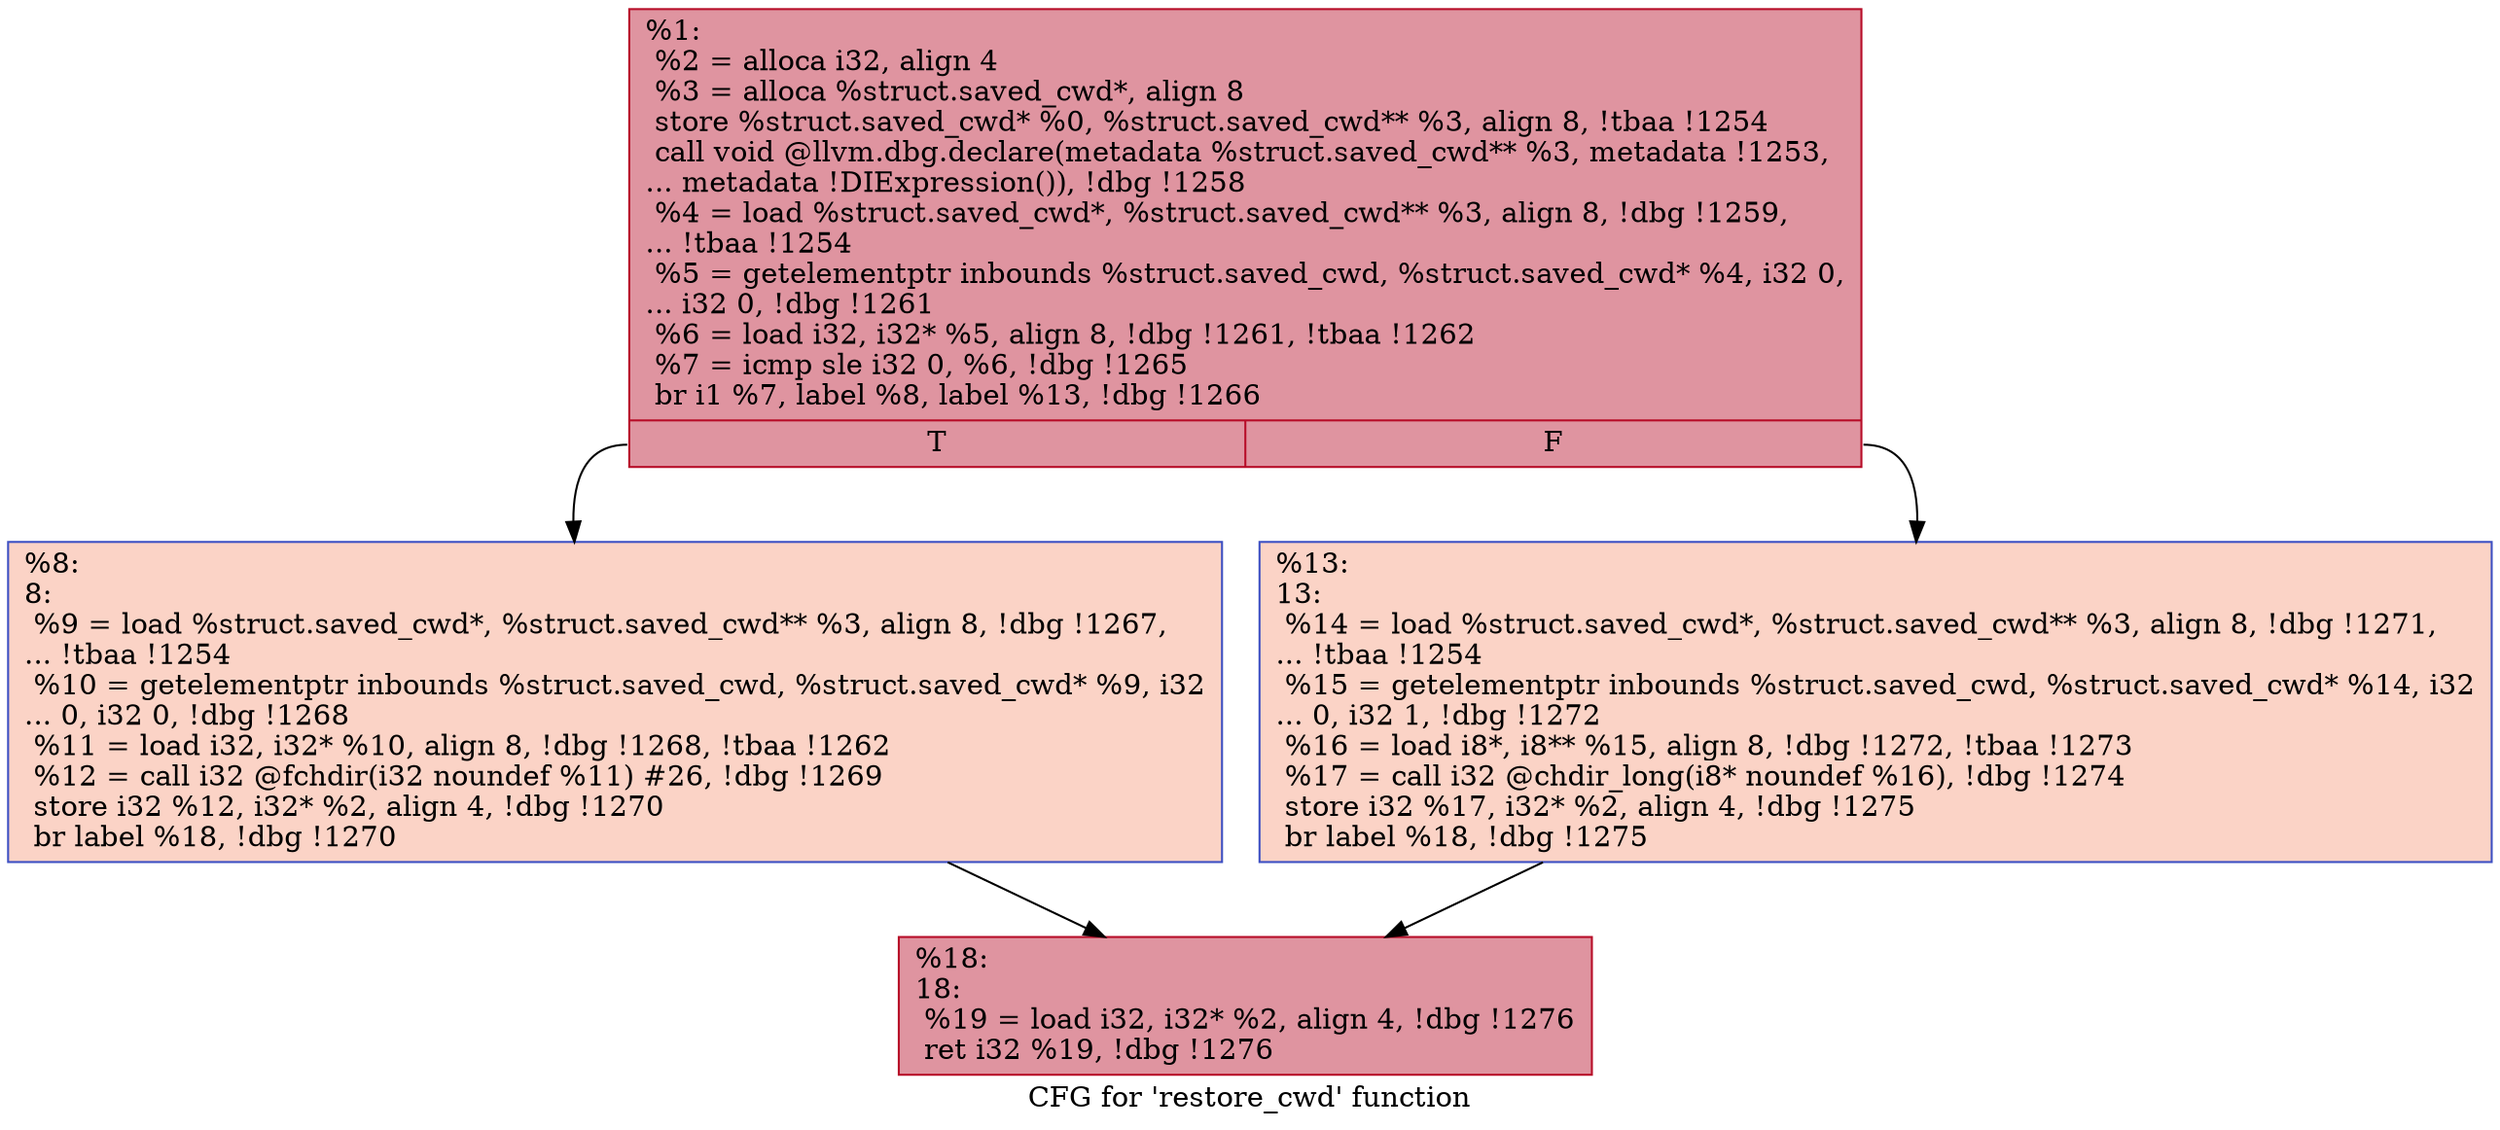 digraph "CFG for 'restore_cwd' function" {
	label="CFG for 'restore_cwd' function";

	Node0x1397650 [shape=record,color="#b70d28ff", style=filled, fillcolor="#b70d2870",label="{%1:\l  %2 = alloca i32, align 4\l  %3 = alloca %struct.saved_cwd*, align 8\l  store %struct.saved_cwd* %0, %struct.saved_cwd** %3, align 8, !tbaa !1254\l  call void @llvm.dbg.declare(metadata %struct.saved_cwd** %3, metadata !1253,\l... metadata !DIExpression()), !dbg !1258\l  %4 = load %struct.saved_cwd*, %struct.saved_cwd** %3, align 8, !dbg !1259,\l... !tbaa !1254\l  %5 = getelementptr inbounds %struct.saved_cwd, %struct.saved_cwd* %4, i32 0,\l... i32 0, !dbg !1261\l  %6 = load i32, i32* %5, align 8, !dbg !1261, !tbaa !1262\l  %7 = icmp sle i32 0, %6, !dbg !1265\l  br i1 %7, label %8, label %13, !dbg !1266\l|{<s0>T|<s1>F}}"];
	Node0x1397650:s0 -> Node0x1399080;
	Node0x1397650:s1 -> Node0x13990d0;
	Node0x1399080 [shape=record,color="#3d50c3ff", style=filled, fillcolor="#f59c7d70",label="{%8:\l8:                                                \l  %9 = load %struct.saved_cwd*, %struct.saved_cwd** %3, align 8, !dbg !1267,\l... !tbaa !1254\l  %10 = getelementptr inbounds %struct.saved_cwd, %struct.saved_cwd* %9, i32\l... 0, i32 0, !dbg !1268\l  %11 = load i32, i32* %10, align 8, !dbg !1268, !tbaa !1262\l  %12 = call i32 @fchdir(i32 noundef %11) #26, !dbg !1269\l  store i32 %12, i32* %2, align 4, !dbg !1270\l  br label %18, !dbg !1270\l}"];
	Node0x1399080 -> Node0x1399120;
	Node0x13990d0 [shape=record,color="#3d50c3ff", style=filled, fillcolor="#f59c7d70",label="{%13:\l13:                                               \l  %14 = load %struct.saved_cwd*, %struct.saved_cwd** %3, align 8, !dbg !1271,\l... !tbaa !1254\l  %15 = getelementptr inbounds %struct.saved_cwd, %struct.saved_cwd* %14, i32\l... 0, i32 1, !dbg !1272\l  %16 = load i8*, i8** %15, align 8, !dbg !1272, !tbaa !1273\l  %17 = call i32 @chdir_long(i8* noundef %16), !dbg !1274\l  store i32 %17, i32* %2, align 4, !dbg !1275\l  br label %18, !dbg !1275\l}"];
	Node0x13990d0 -> Node0x1399120;
	Node0x1399120 [shape=record,color="#b70d28ff", style=filled, fillcolor="#b70d2870",label="{%18:\l18:                                               \l  %19 = load i32, i32* %2, align 4, !dbg !1276\l  ret i32 %19, !dbg !1276\l}"];
}
